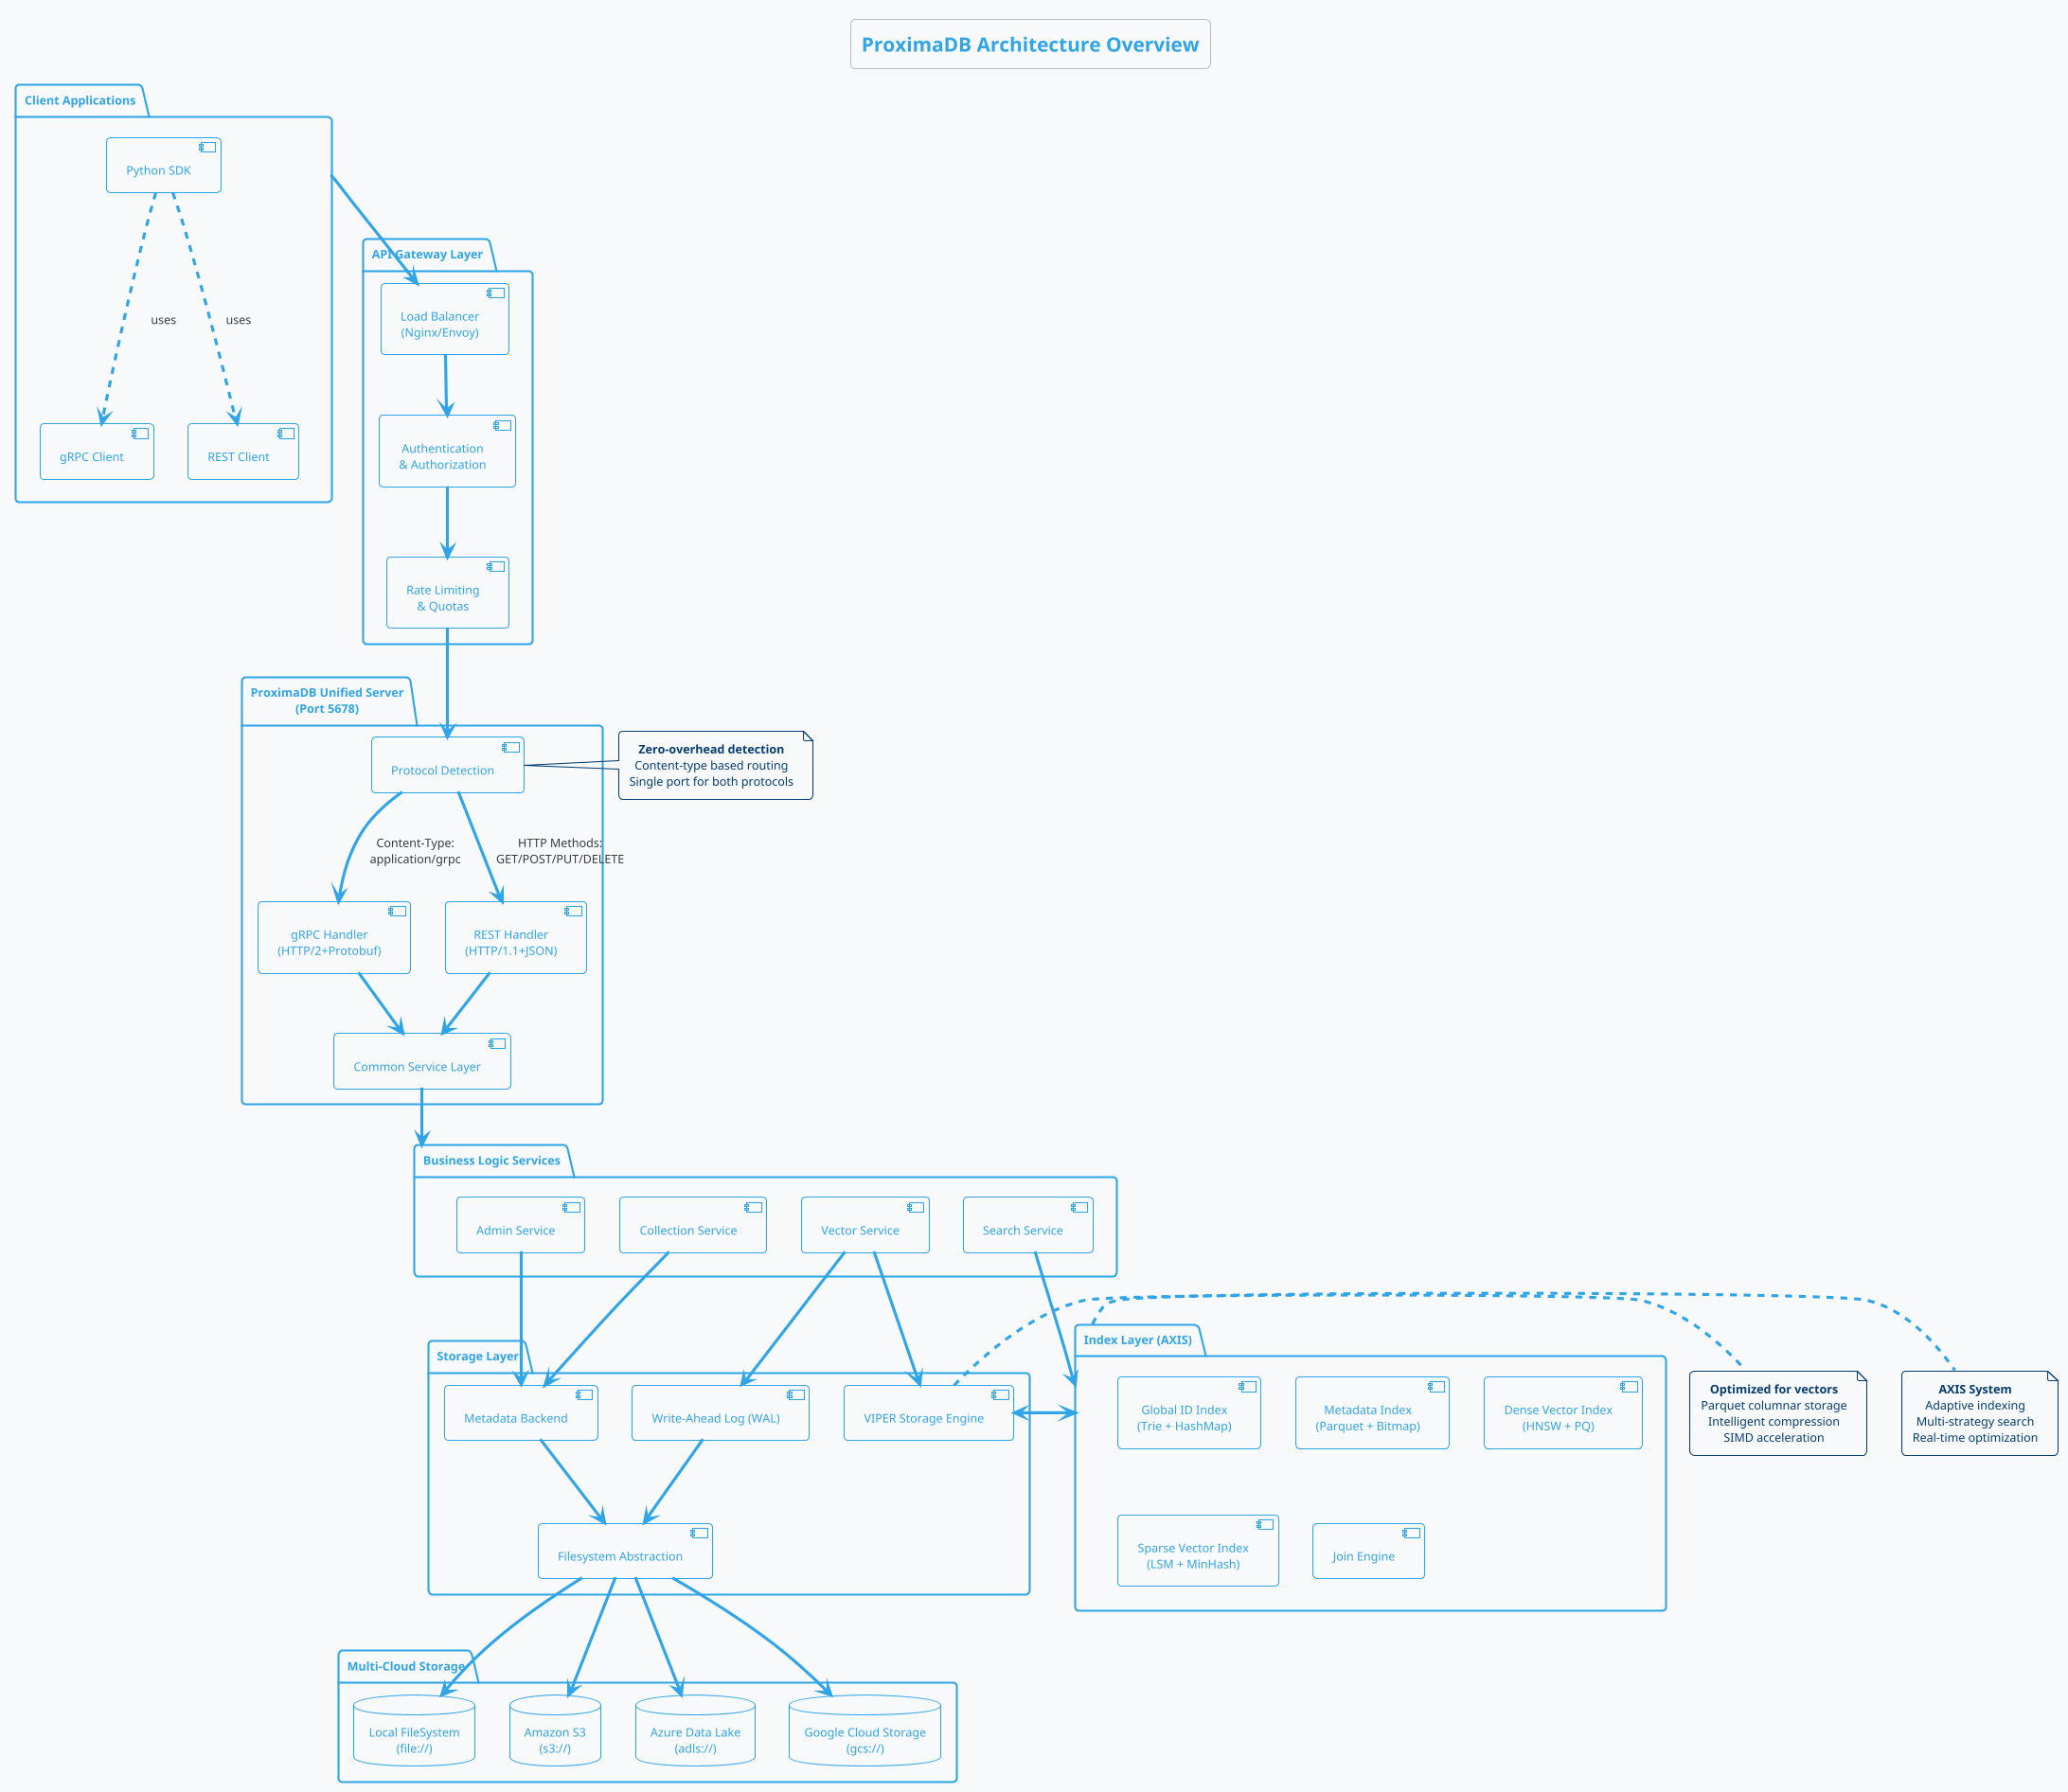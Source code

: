 @startuml proximadb-architecture
!theme cerulean-outline
skinparam backgroundColor #F8F9FA
skinparam defaultTextAlignment center

title ProximaDB Architecture Overview

package "Client Applications" as clients {
  [Python SDK] as python
  [REST Client] as rest_client  
  [gRPC Client] as grpc_client
}

package "API Gateway Layer" as api_layer {
  component [Load Balancer\n(Nginx/Envoy)] as lb
  component [Authentication\n& Authorization] as auth
  component [Rate Limiting\n& Quotas] as rate_limit
}

package "ProximaDB Unified Server\n(Port 5678)" as server {
  component [Protocol Detection] as protocol_detect
  component [gRPC Handler\n(HTTP/2+Protobuf)] as grpc_handler
  component [REST Handler\n(HTTP/1.1+JSON)] as rest_handler
  component [Common Service Layer] as service_layer
}

package "Business Logic Services" as services {
  component [Collection Service] as collection_svc
  component [Vector Service] as vector_svc  
  component [Search Service] as search_svc
  component [Admin Service] as admin_svc
}

package "Storage Layer" as storage {
  component [VIPER Storage Engine] as viper
  component [Write-Ahead Log (WAL)] as wal
  component [Metadata Backend] as metadata
  component [Filesystem Abstraction] as filesystem
}

package "Index Layer (AXIS)" as indexes {
  component [Global ID Index\n(Trie + HashMap)] as id_index
  component [Metadata Index\n(Parquet + Bitmap)] as meta_index
  component [Dense Vector Index\n(HNSW + PQ)] as dense_index
  component [Sparse Vector Index\n(LSM + MinHash)] as sparse_index
  component [Join Engine] as join_engine
}

package "Multi-Cloud Storage" as cloud_storage {
  database "Local FileSystem\n(file://)" as local_fs
  database "Amazon S3\n(s3://)" as s3
  database "Azure Data Lake\n(adls://)" as adls  
  database "Google Cloud Storage\n(gcs://)" as gcs
}

' Client connections
clients --> lb
python -.-> grpc_client : uses
python -.-> rest_client : uses

' API Layer flow
lb --> auth
auth --> rate_limit
rate_limit --> protocol_detect

' Protocol routing
protocol_detect --> grpc_handler : Content-Type:\napplication/grpc
protocol_detect --> rest_handler : HTTP Methods:\nGET/POST/PUT/DELETE

' Service layer
grpc_handler --> service_layer
rest_handler --> service_layer
service_layer --> services

' Business services to storage
collection_svc --> metadata
vector_svc --> viper
vector_svc --> wal
search_svc --> indexes
admin_svc --> metadata

' Storage layer connections
viper --> indexes
wal --> filesystem
metadata --> filesystem
indexes --> viper

' Multi-cloud connections
filesystem --> local_fs
filesystem --> s3
filesystem --> adls
filesystem --> gcs

note right of protocol_detect
  **Zero-overhead detection**
  Content-type based routing
  Single port for both protocols
end note

note right of viper
  **Optimized for vectors**
  Parquet columnar storage
  Intelligent compression
  SIMD acceleration
end note

note right of indexes
  **AXIS System**
  Adaptive indexing
  Multi-strategy search
  Real-time optimization
end note

@enduml